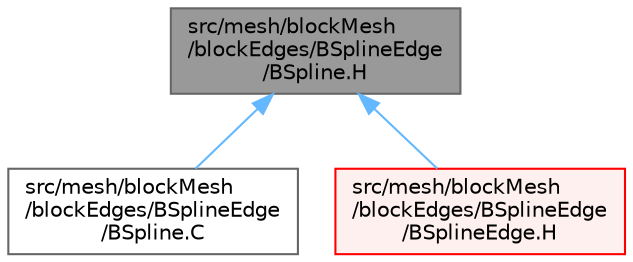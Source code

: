 digraph "src/mesh/blockMesh/blockEdges/BSplineEdge/BSpline.H"
{
 // LATEX_PDF_SIZE
  bgcolor="transparent";
  edge [fontname=Helvetica,fontsize=10,labelfontname=Helvetica,labelfontsize=10];
  node [fontname=Helvetica,fontsize=10,shape=box,height=0.2,width=0.4];
  Node1 [id="Node000001",label="src/mesh/blockMesh\l/blockEdges/BSplineEdge\l/BSpline.H",height=0.2,width=0.4,color="gray40", fillcolor="grey60", style="filled", fontcolor="black",tooltip=" "];
  Node1 -> Node2 [id="edge1_Node000001_Node000002",dir="back",color="steelblue1",style="solid",tooltip=" "];
  Node2 [id="Node000002",label="src/mesh/blockMesh\l/blockEdges/BSplineEdge\l/BSpline.C",height=0.2,width=0.4,color="grey40", fillcolor="white", style="filled",URL="$BSpline_8C.html",tooltip=" "];
  Node1 -> Node3 [id="edge2_Node000001_Node000003",dir="back",color="steelblue1",style="solid",tooltip=" "];
  Node3 [id="Node000003",label="src/mesh/blockMesh\l/blockEdges/BSplineEdge\l/BSplineEdge.H",height=0.2,width=0.4,color="red", fillcolor="#FFF0F0", style="filled",URL="$BSplineEdge_8H.html",tooltip=" "];
}
